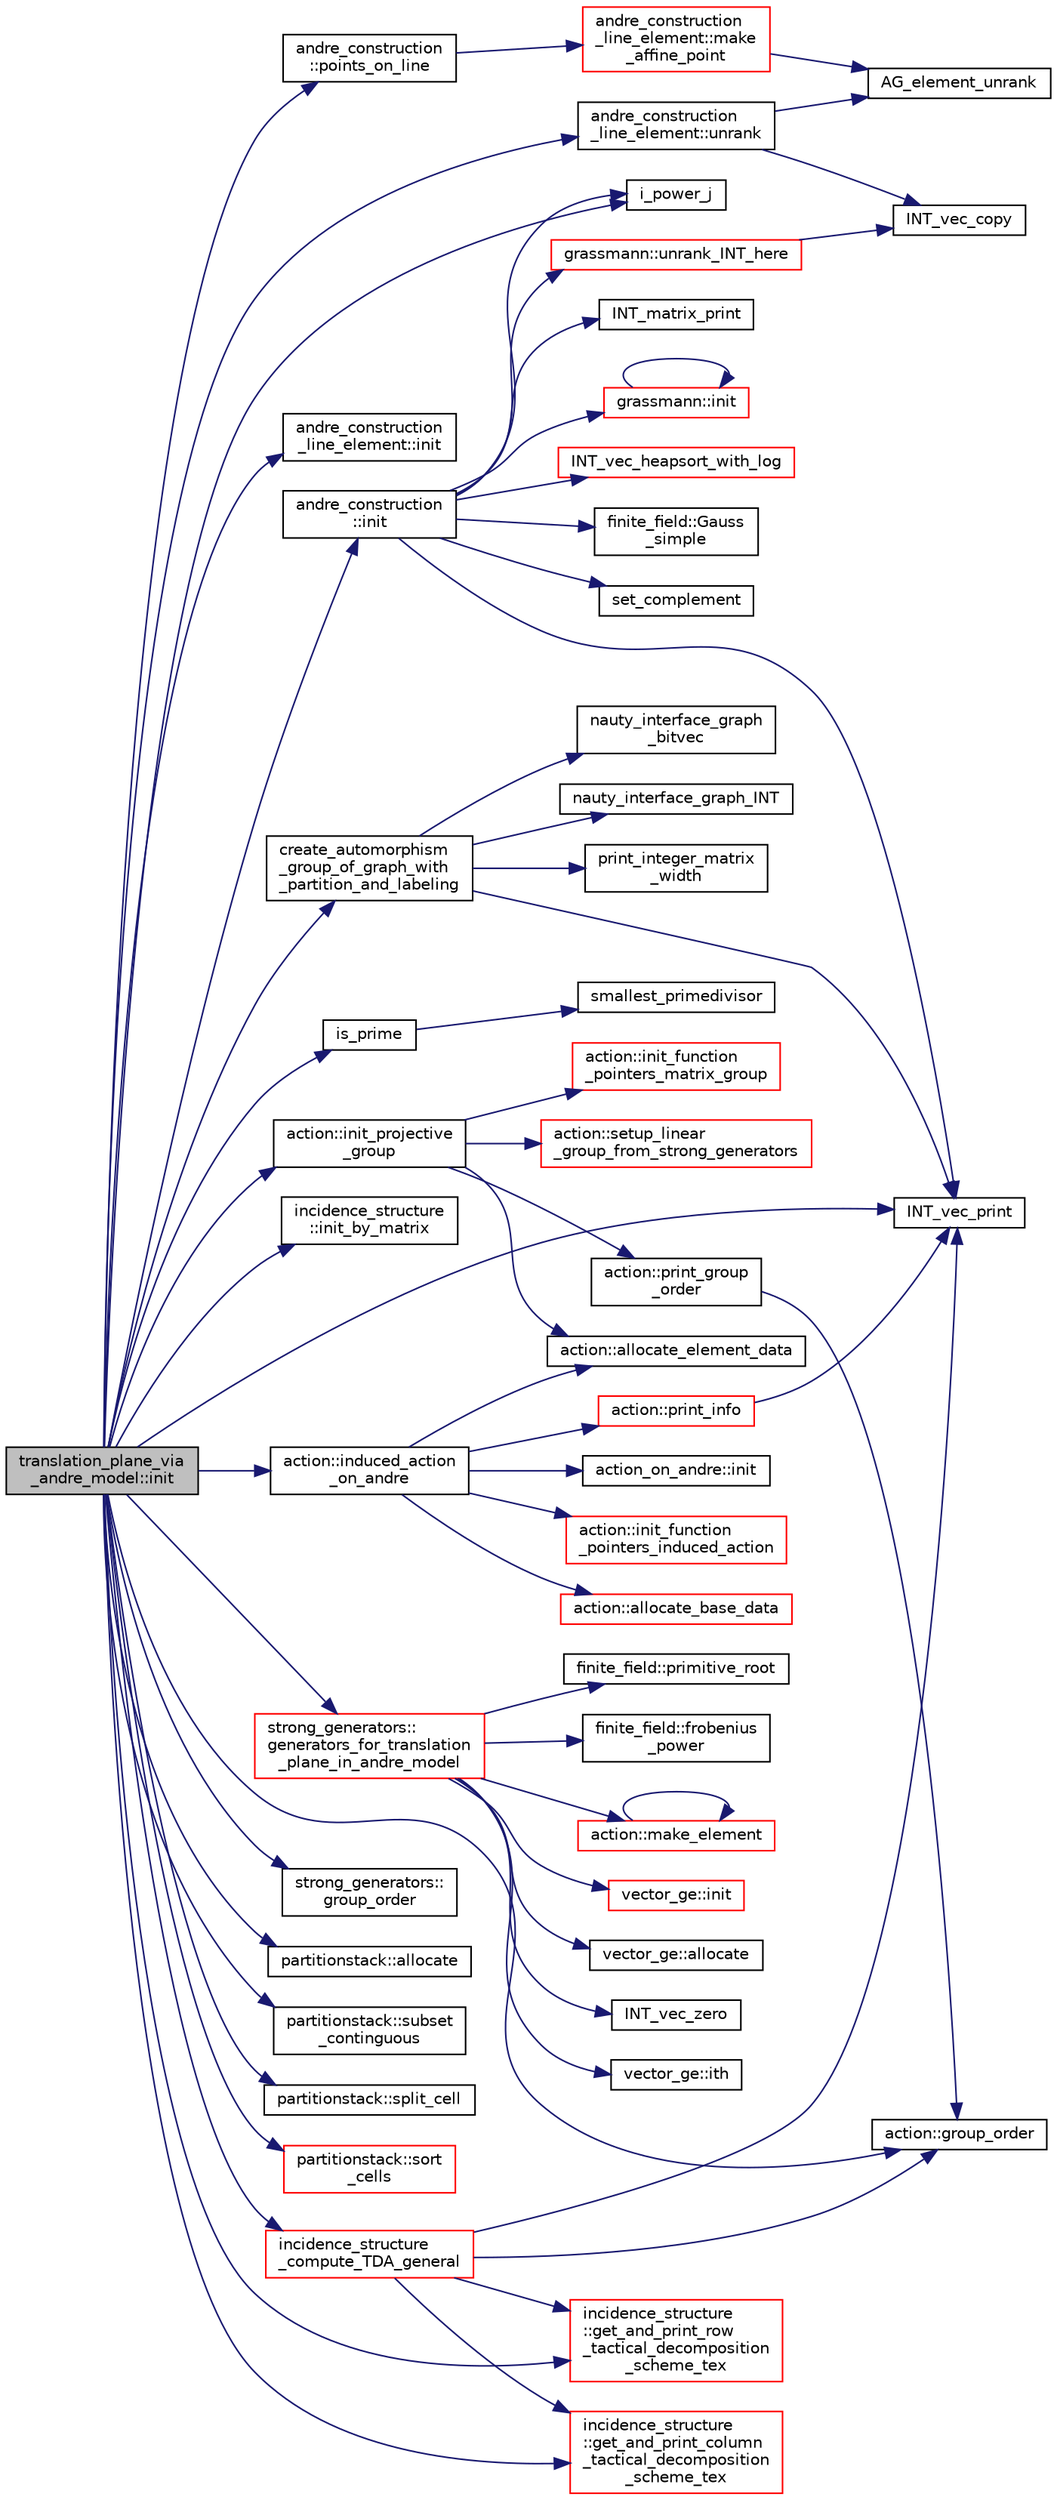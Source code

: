digraph "translation_plane_via_andre_model::init"
{
  edge [fontname="Helvetica",fontsize="10",labelfontname="Helvetica",labelfontsize="10"];
  node [fontname="Helvetica",fontsize="10",shape=record];
  rankdir="LR";
  Node1998 [label="translation_plane_via\l_andre_model::init",height=0.2,width=0.4,color="black", fillcolor="grey75", style="filled", fontcolor="black"];
  Node1998 -> Node1999 [color="midnightblue",fontsize="10",style="solid",fontname="Helvetica"];
  Node1999 [label="INT_vec_print",height=0.2,width=0.4,color="black", fillcolor="white", style="filled",URL="$df/dbf/sajeeb_8_c.html#a79a5901af0b47dd0d694109543c027fe"];
  Node1998 -> Node2000 [color="midnightblue",fontsize="10",style="solid",fontname="Helvetica"];
  Node2000 [label="i_power_j",height=0.2,width=0.4,color="black", fillcolor="white", style="filled",URL="$de/dc5/algebra__and__number__theory_8h.html#a39b321523e8957d701618bb5cac542b5"];
  Node1998 -> Node2001 [color="midnightblue",fontsize="10",style="solid",fontname="Helvetica"];
  Node2001 [label="andre_construction\l::init",height=0.2,width=0.4,color="black", fillcolor="white", style="filled",URL="$d2/d32/classandre__construction.html#a8e763c87474e64d559a1dd2aa7971a4a"];
  Node2001 -> Node2000 [color="midnightblue",fontsize="10",style="solid",fontname="Helvetica"];
  Node2001 -> Node2002 [color="midnightblue",fontsize="10",style="solid",fontname="Helvetica"];
  Node2002 [label="grassmann::init",height=0.2,width=0.4,color="red", fillcolor="white", style="filled",URL="$df/d02/classgrassmann.html#a2e8cf7b9f203254493d7c2607c17d498"];
  Node2002 -> Node2002 [color="midnightblue",fontsize="10",style="solid",fontname="Helvetica"];
  Node2001 -> Node2004 [color="midnightblue",fontsize="10",style="solid",fontname="Helvetica"];
  Node2004 [label="INT_vec_heapsort_with_log",height=0.2,width=0.4,color="red", fillcolor="white", style="filled",URL="$d5/de2/foundations_2data__structures_2data__structures_8h.html#a9d838c341cd204ed79499960a8ed393d"];
  Node2001 -> Node2008 [color="midnightblue",fontsize="10",style="solid",fontname="Helvetica"];
  Node2008 [label="grassmann::unrank_INT_here",height=0.2,width=0.4,color="red", fillcolor="white", style="filled",URL="$df/d02/classgrassmann.html#aa51bb30ed0feb7ad87d500b76e0b3cbe"];
  Node2008 -> Node2014 [color="midnightblue",fontsize="10",style="solid",fontname="Helvetica"];
  Node2014 [label="INT_vec_copy",height=0.2,width=0.4,color="black", fillcolor="white", style="filled",URL="$df/dbf/sajeeb_8_c.html#ac2d875e27e009af6ec04d17254d11075"];
  Node2001 -> Node2015 [color="midnightblue",fontsize="10",style="solid",fontname="Helvetica"];
  Node2015 [label="finite_field::Gauss\l_simple",height=0.2,width=0.4,color="black", fillcolor="white", style="filled",URL="$df/d5a/classfinite__field.html#aba4950590e24a1ce323f292cf47b3307"];
  Node2001 -> Node2016 [color="midnightblue",fontsize="10",style="solid",fontname="Helvetica"];
  Node2016 [label="set_complement",height=0.2,width=0.4,color="black", fillcolor="white", style="filled",URL="$d2/d7c/combinatorics_8_c.html#ab7dc77f73fc69bb15dbec52aba503c3b"];
  Node2001 -> Node2017 [color="midnightblue",fontsize="10",style="solid",fontname="Helvetica"];
  Node2017 [label="INT_matrix_print",height=0.2,width=0.4,color="black", fillcolor="white", style="filled",URL="$d5/db4/io__and__os_8h.html#afd4180a24bef3a2b584668a4eaf607ff"];
  Node2001 -> Node1999 [color="midnightblue",fontsize="10",style="solid",fontname="Helvetica"];
  Node1998 -> Node2018 [color="midnightblue",fontsize="10",style="solid",fontname="Helvetica"];
  Node2018 [label="andre_construction\l_line_element::init",height=0.2,width=0.4,color="black", fillcolor="white", style="filled",URL="$d6/de0/classandre__construction__line__element.html#a65d6694998f9027d1ad2bf695cc2de3c"];
  Node1998 -> Node2019 [color="midnightblue",fontsize="10",style="solid",fontname="Helvetica"];
  Node2019 [label="andre_construction\l_line_element::unrank",height=0.2,width=0.4,color="black", fillcolor="white", style="filled",URL="$d6/de0/classandre__construction__line__element.html#aed49dd3f4b7d7ef3ce6ce03fbb641ae4"];
  Node2019 -> Node2011 [color="midnightblue",fontsize="10",style="solid",fontname="Helvetica"];
  Node2011 [label="AG_element_unrank",height=0.2,width=0.4,color="black", fillcolor="white", style="filled",URL="$d4/d67/geometry_8h.html#a4a33b86c87b2879b97cfa1327abe2885"];
  Node2019 -> Node2014 [color="midnightblue",fontsize="10",style="solid",fontname="Helvetica"];
  Node1998 -> Node2020 [color="midnightblue",fontsize="10",style="solid",fontname="Helvetica"];
  Node2020 [label="andre_construction\l::points_on_line",height=0.2,width=0.4,color="black", fillcolor="white", style="filled",URL="$d2/d32/classandre__construction.html#a3a19d0f857a4d012abdf421adbf57a73"];
  Node2020 -> Node2021 [color="midnightblue",fontsize="10",style="solid",fontname="Helvetica"];
  Node2021 [label="andre_construction\l_line_element::make\l_affine_point",height=0.2,width=0.4,color="red", fillcolor="white", style="filled",URL="$d6/de0/classandre__construction__line__element.html#a55781e1e657966b9cda34742c5143345"];
  Node2021 -> Node2011 [color="midnightblue",fontsize="10",style="solid",fontname="Helvetica"];
  Node1998 -> Node2025 [color="midnightblue",fontsize="10",style="solid",fontname="Helvetica"];
  Node2025 [label="create_automorphism\l_group_of_graph_with\l_partition_and_labeling",height=0.2,width=0.4,color="black", fillcolor="white", style="filled",URL="$d5/d90/action__global_8_c.html#a053822b1b3dac057bedfa4b69c842962"];
  Node2025 -> Node2026 [color="midnightblue",fontsize="10",style="solid",fontname="Helvetica"];
  Node2026 [label="nauty_interface_graph\l_bitvec",height=0.2,width=0.4,color="black", fillcolor="white", style="filled",URL="$d5/de6/graph__theory__nauty_8h.html#abe4281e898698702cba0d232e28739d9"];
  Node2025 -> Node2027 [color="midnightblue",fontsize="10",style="solid",fontname="Helvetica"];
  Node2027 [label="nauty_interface_graph_INT",height=0.2,width=0.4,color="black", fillcolor="white", style="filled",URL="$d5/de6/graph__theory__nauty_8h.html#a4e706766ff9e4a639f8dae923220b1fb"];
  Node2025 -> Node1999 [color="midnightblue",fontsize="10",style="solid",fontname="Helvetica"];
  Node2025 -> Node2013 [color="midnightblue",fontsize="10",style="solid",fontname="Helvetica"];
  Node2013 [label="print_integer_matrix\l_width",height=0.2,width=0.4,color="black", fillcolor="white", style="filled",URL="$d5/db4/io__and__os_8h.html#aa78f3e73fc2179251bd15adbcc31573f"];
  Node1998 -> Node2028 [color="midnightblue",fontsize="10",style="solid",fontname="Helvetica"];
  Node2028 [label="action::group_order",height=0.2,width=0.4,color="black", fillcolor="white", style="filled",URL="$d2/d86/classaction.html#ad1f69adb27041311d2e7be96e39388d4"];
  Node1998 -> Node2029 [color="midnightblue",fontsize="10",style="solid",fontname="Helvetica"];
  Node2029 [label="incidence_structure\l::init_by_matrix",height=0.2,width=0.4,color="black", fillcolor="white", style="filled",URL="$da/d8a/classincidence__structure.html#a3f4fea622872e3e0f50698abca967561"];
  Node1998 -> Node2030 [color="midnightblue",fontsize="10",style="solid",fontname="Helvetica"];
  Node2030 [label="is_prime",height=0.2,width=0.4,color="black", fillcolor="white", style="filled",URL="$de/dc5/algebra__and__number__theory_8h.html#ac98a0478ba82b9568613df1c8df7e3b8"];
  Node2030 -> Node2031 [color="midnightblue",fontsize="10",style="solid",fontname="Helvetica"];
  Node2031 [label="smallest_primedivisor",height=0.2,width=0.4,color="black", fillcolor="white", style="filled",URL="$df/dda/number__theory_8_c.html#a89238384b70e5f0f19ac179ca88d468d"];
  Node1998 -> Node2032 [color="midnightblue",fontsize="10",style="solid",fontname="Helvetica"];
  Node2032 [label="action::init_projective\l_group",height=0.2,width=0.4,color="black", fillcolor="white", style="filled",URL="$d2/d86/classaction.html#ad943cb9d3828331bf5634c6dbfc31afd"];
  Node2032 -> Node2033 [color="midnightblue",fontsize="10",style="solid",fontname="Helvetica"];
  Node2033 [label="action::init_function\l_pointers_matrix_group",height=0.2,width=0.4,color="red", fillcolor="white", style="filled",URL="$d2/d86/classaction.html#a48cbc0106c21fdcb5ec74a9cf8f4e1d8"];
  Node2032 -> Node2136 [color="midnightblue",fontsize="10",style="solid",fontname="Helvetica"];
  Node2136 [label="action::allocate_element_data",height=0.2,width=0.4,color="black", fillcolor="white", style="filled",URL="$d2/d86/classaction.html#adc5f98db8315bfd17fcd2fbb437d8f60"];
  Node2032 -> Node2137 [color="midnightblue",fontsize="10",style="solid",fontname="Helvetica"];
  Node2137 [label="action::setup_linear\l_group_from_strong_generators",height=0.2,width=0.4,color="red", fillcolor="white", style="filled",URL="$d2/d86/classaction.html#a20d2b143cd89f2ce81c02613356f69d1"];
  Node2032 -> Node2169 [color="midnightblue",fontsize="10",style="solid",fontname="Helvetica"];
  Node2169 [label="action::print_group\l_order",height=0.2,width=0.4,color="black", fillcolor="white", style="filled",URL="$d2/d86/classaction.html#aaf5533b61c20a11f8c0efcf7ff718d7d"];
  Node2169 -> Node2028 [color="midnightblue",fontsize="10",style="solid",fontname="Helvetica"];
  Node1998 -> Node2170 [color="midnightblue",fontsize="10",style="solid",fontname="Helvetica"];
  Node2170 [label="action::induced_action\l_on_andre",height=0.2,width=0.4,color="black", fillcolor="white", style="filled",URL="$d2/d86/classaction.html#a917efe5d7ae49b86dbf397540939fea4"];
  Node2170 -> Node2171 [color="midnightblue",fontsize="10",style="solid",fontname="Helvetica"];
  Node2171 [label="action_on_andre::init",height=0.2,width=0.4,color="black", fillcolor="white", style="filled",URL="$da/d32/classaction__on__andre.html#a4022d93d8462092627dc718a77989daa"];
  Node2170 -> Node2172 [color="midnightblue",fontsize="10",style="solid",fontname="Helvetica"];
  Node2172 [label="action::init_function\l_pointers_induced_action",height=0.2,width=0.4,color="red", fillcolor="white", style="filled",URL="$d2/d86/classaction.html#a3b9287d084b24f7a3b9532a7589c58de"];
  Node2170 -> Node2565 [color="midnightblue",fontsize="10",style="solid",fontname="Helvetica"];
  Node2565 [label="action::allocate_base_data",height=0.2,width=0.4,color="red", fillcolor="white", style="filled",URL="$d2/d86/classaction.html#a345fa8dfbb60c8a100ab4dd80a966b1b"];
  Node2170 -> Node2136 [color="midnightblue",fontsize="10",style="solid",fontname="Helvetica"];
  Node2170 -> Node2568 [color="midnightblue",fontsize="10",style="solid",fontname="Helvetica"];
  Node2568 [label="action::print_info",height=0.2,width=0.4,color="red", fillcolor="white", style="filled",URL="$d2/d86/classaction.html#a6f89e493e5c5a32e5c3b8963d438ce86"];
  Node2568 -> Node1999 [color="midnightblue",fontsize="10",style="solid",fontname="Helvetica"];
  Node1998 -> Node2570 [color="midnightblue",fontsize="10",style="solid",fontname="Helvetica"];
  Node2570 [label="strong_generators::\lgenerators_for_translation\l_plane_in_andre_model",height=0.2,width=0.4,color="red", fillcolor="white", style="filled",URL="$dc/d09/classstrong__generators.html#aceefa8f4e00918ef0c4e9899a6d892ac"];
  Node2570 -> Node2147 [color="midnightblue",fontsize="10",style="solid",fontname="Helvetica"];
  Node2147 [label="vector_ge::init",height=0.2,width=0.4,color="red", fillcolor="white", style="filled",URL="$d4/d6e/classvector__ge.html#afe1d6befd1f1501e6be34afbaa9d30a8"];
  Node2570 -> Node2149 [color="midnightblue",fontsize="10",style="solid",fontname="Helvetica"];
  Node2149 [label="vector_ge::allocate",height=0.2,width=0.4,color="black", fillcolor="white", style="filled",URL="$d4/d6e/classvector__ge.html#a35b062a9201b30f0a87bf87702d243ae"];
  Node2570 -> Node2142 [color="midnightblue",fontsize="10",style="solid",fontname="Helvetica"];
  Node2142 [label="INT_vec_zero",height=0.2,width=0.4,color="black", fillcolor="white", style="filled",URL="$df/dbf/sajeeb_8_c.html#aa8c9c7977203577026080f546fe4980f"];
  Node2570 -> Node2165 [color="midnightblue",fontsize="10",style="solid",fontname="Helvetica"];
  Node2165 [label="vector_ge::ith",height=0.2,width=0.4,color="black", fillcolor="white", style="filled",URL="$d4/d6e/classvector__ge.html#a1ff002e8b746a9beb119d57dcd4a15ff"];
  Node2570 -> Node2140 [color="midnightblue",fontsize="10",style="solid",fontname="Helvetica"];
  Node2140 [label="finite_field::primitive_root",height=0.2,width=0.4,color="black", fillcolor="white", style="filled",URL="$df/d5a/classfinite__field.html#a3ba0fb241fc4114b1e710f8a1f9c43f1"];
  Node2570 -> Node2203 [color="midnightblue",fontsize="10",style="solid",fontname="Helvetica"];
  Node2203 [label="finite_field::frobenius\l_power",height=0.2,width=0.4,color="black", fillcolor="white", style="filled",URL="$df/d5a/classfinite__field.html#aec23e43aaefc0ed601cdfa3139496a92"];
  Node2570 -> Node2150 [color="midnightblue",fontsize="10",style="solid",fontname="Helvetica"];
  Node2150 [label="action::make_element",height=0.2,width=0.4,color="red", fillcolor="white", style="filled",URL="$d2/d86/classaction.html#a920fa2a27583fb60bae10e7b282cdd1d"];
  Node2150 -> Node2150 [color="midnightblue",fontsize="10",style="solid",fontname="Helvetica"];
  Node1998 -> Node2573 [color="midnightblue",fontsize="10",style="solid",fontname="Helvetica"];
  Node2573 [label="strong_generators::\lgroup_order",height=0.2,width=0.4,color="black", fillcolor="white", style="filled",URL="$dc/d09/classstrong__generators.html#a91f453c2bfd6502b96f4b4eed16beb20"];
  Node1998 -> Node2574 [color="midnightblue",fontsize="10",style="solid",fontname="Helvetica"];
  Node2574 [label="partitionstack::allocate",height=0.2,width=0.4,color="black", fillcolor="white", style="filled",URL="$d3/d87/classpartitionstack.html#a8ff49c4bd001383eb1f9f0d9bbb01c05"];
  Node1998 -> Node2575 [color="midnightblue",fontsize="10",style="solid",fontname="Helvetica"];
  Node2575 [label="partitionstack::subset\l_continguous",height=0.2,width=0.4,color="black", fillcolor="white", style="filled",URL="$d3/d87/classpartitionstack.html#a9a58475ddfa123b384ff187b290fa37c"];
  Node1998 -> Node2576 [color="midnightblue",fontsize="10",style="solid",fontname="Helvetica"];
  Node2576 [label="partitionstack::split_cell",height=0.2,width=0.4,color="black", fillcolor="white", style="filled",URL="$d3/d87/classpartitionstack.html#aafceac783d21309e491df61254f41244"];
  Node1998 -> Node2577 [color="midnightblue",fontsize="10",style="solid",fontname="Helvetica"];
  Node2577 [label="partitionstack::sort\l_cells",height=0.2,width=0.4,color="red", fillcolor="white", style="filled",URL="$d3/d87/classpartitionstack.html#a6e2783ab6d6b06f37ac21ce529e219b6"];
  Node1998 -> Node2585 [color="midnightblue",fontsize="10",style="solid",fontname="Helvetica"];
  Node2585 [label="incidence_structure\l_compute_TDA_general",height=0.2,width=0.4,color="red", fillcolor="white", style="filled",URL="$d3/d0e/top__level_2geometry_2incidence__structure_8_c.html#a21ab759f6e646f3fe703c17f39361448"];
  Node2585 -> Node2628 [color="midnightblue",fontsize="10",style="solid",fontname="Helvetica"];
  Node2628 [label="incidence_structure\l::get_and_print_row\l_tactical_decomposition\l_scheme_tex",height=0.2,width=0.4,color="red", fillcolor="white", style="filled",URL="$da/d8a/classincidence__structure.html#a93bcc4c9c4ebb9635a60b2c5df9c43b0"];
  Node2585 -> Node2630 [color="midnightblue",fontsize="10",style="solid",fontname="Helvetica"];
  Node2630 [label="incidence_structure\l::get_and_print_column\l_tactical_decomposition\l_scheme_tex",height=0.2,width=0.4,color="red", fillcolor="white", style="filled",URL="$da/d8a/classincidence__structure.html#a579c0686f4e480a4239e7a00c80f665f"];
  Node2585 -> Node2028 [color="midnightblue",fontsize="10",style="solid",fontname="Helvetica"];
  Node2585 -> Node1999 [color="midnightblue",fontsize="10",style="solid",fontname="Helvetica"];
  Node1998 -> Node2628 [color="midnightblue",fontsize="10",style="solid",fontname="Helvetica"];
  Node1998 -> Node2630 [color="midnightblue",fontsize="10",style="solid",fontname="Helvetica"];
}
